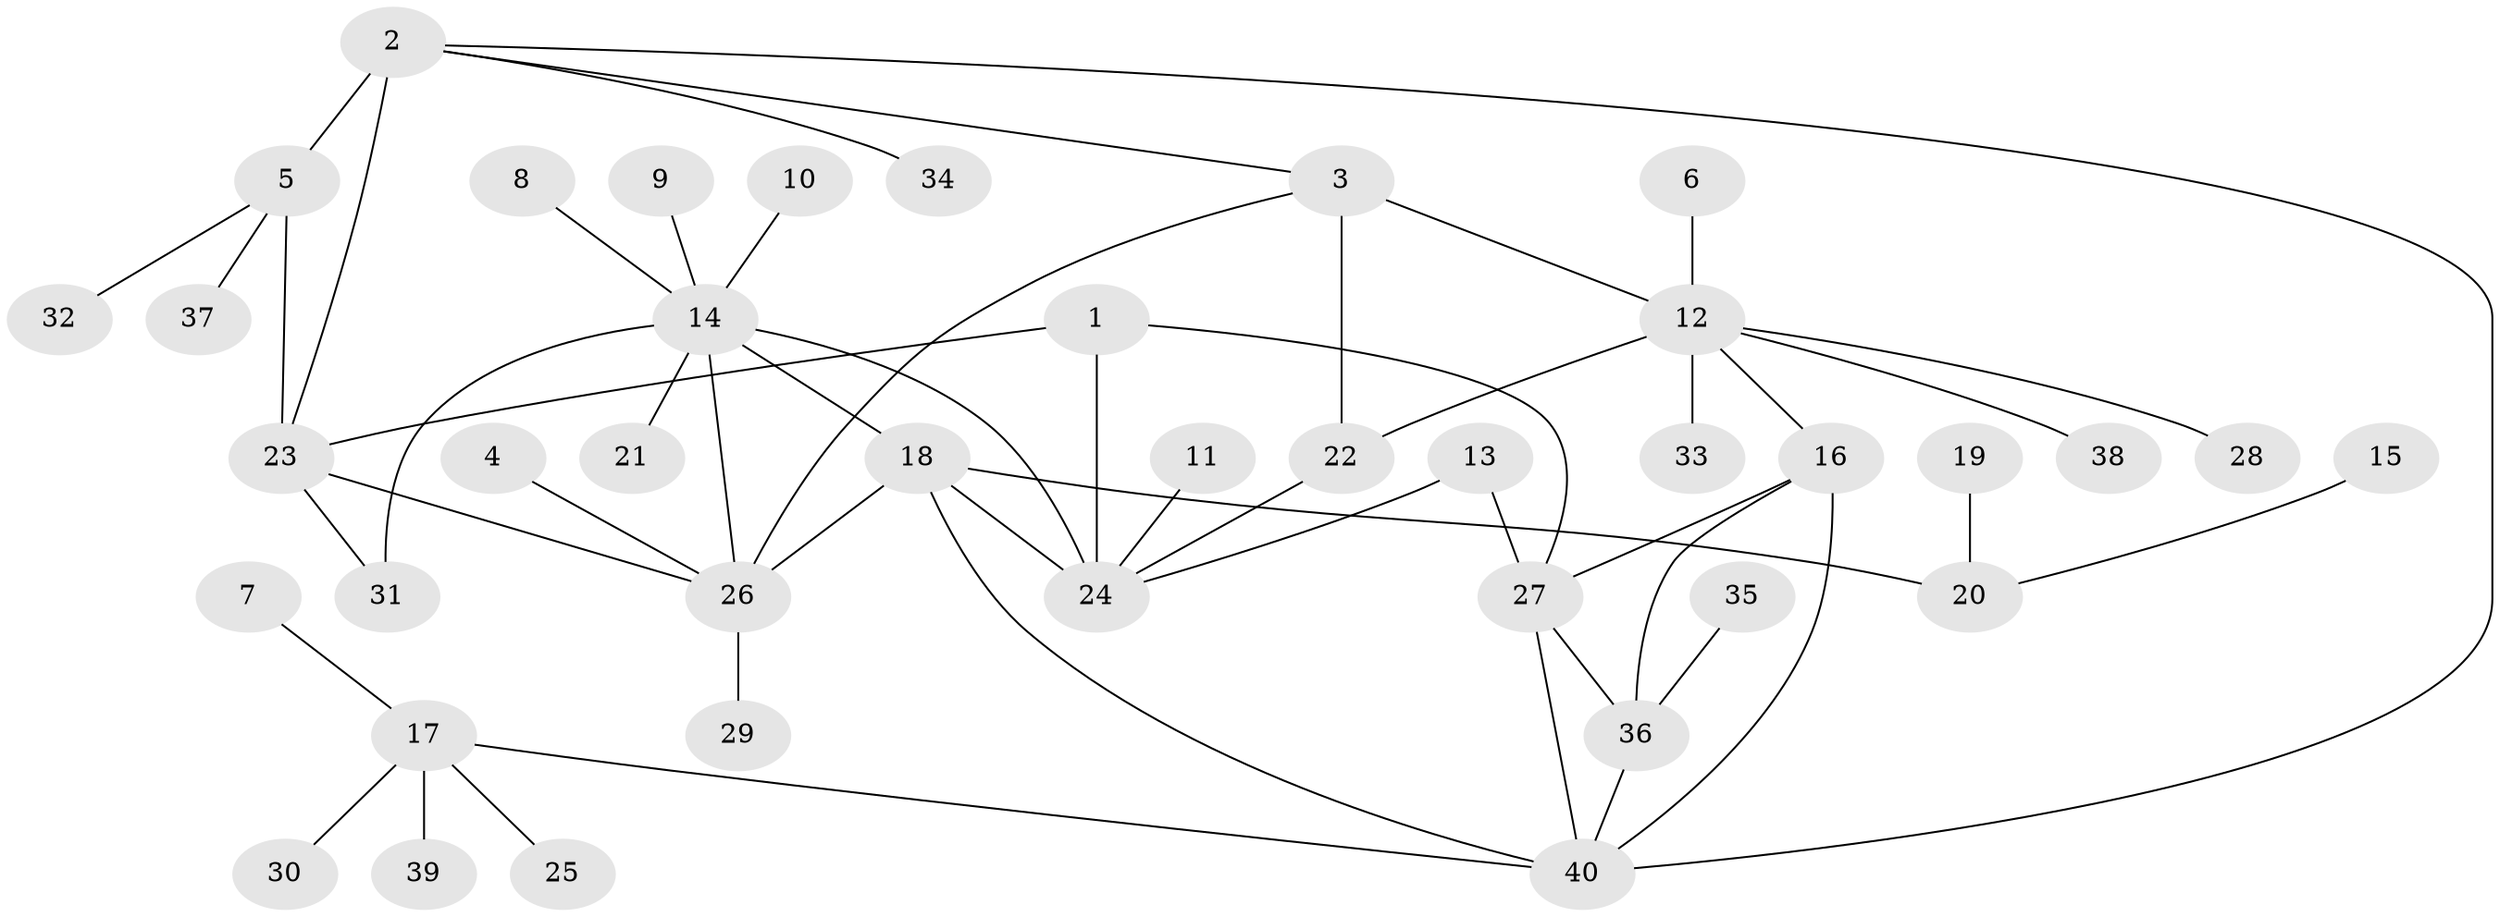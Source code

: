 // original degree distribution, {8: 0.025, 4: 0.05, 7: 0.0375, 6: 0.0375, 5: 0.075, 3: 0.0625, 9: 0.025, 10: 0.0125, 1: 0.575, 2: 0.1}
// Generated by graph-tools (version 1.1) at 2025/02/03/09/25 03:02:39]
// undirected, 40 vertices, 54 edges
graph export_dot {
graph [start="1"]
  node [color=gray90,style=filled];
  1;
  2;
  3;
  4;
  5;
  6;
  7;
  8;
  9;
  10;
  11;
  12;
  13;
  14;
  15;
  16;
  17;
  18;
  19;
  20;
  21;
  22;
  23;
  24;
  25;
  26;
  27;
  28;
  29;
  30;
  31;
  32;
  33;
  34;
  35;
  36;
  37;
  38;
  39;
  40;
  1 -- 23 [weight=1.0];
  1 -- 24 [weight=4.0];
  1 -- 27 [weight=1.0];
  2 -- 3 [weight=1.0];
  2 -- 5 [weight=2.0];
  2 -- 23 [weight=2.0];
  2 -- 34 [weight=1.0];
  2 -- 40 [weight=1.0];
  3 -- 12 [weight=2.0];
  3 -- 22 [weight=2.0];
  3 -- 26 [weight=1.0];
  4 -- 26 [weight=1.0];
  5 -- 23 [weight=1.0];
  5 -- 32 [weight=1.0];
  5 -- 37 [weight=1.0];
  6 -- 12 [weight=1.0];
  7 -- 17 [weight=1.0];
  8 -- 14 [weight=1.0];
  9 -- 14 [weight=1.0];
  10 -- 14 [weight=1.0];
  11 -- 24 [weight=1.0];
  12 -- 16 [weight=1.0];
  12 -- 22 [weight=1.0];
  12 -- 28 [weight=1.0];
  12 -- 33 [weight=1.0];
  12 -- 38 [weight=1.0];
  13 -- 24 [weight=1.0];
  13 -- 27 [weight=1.0];
  14 -- 18 [weight=2.0];
  14 -- 21 [weight=1.0];
  14 -- 24 [weight=1.0];
  14 -- 26 [weight=2.0];
  14 -- 31 [weight=1.0];
  15 -- 20 [weight=1.0];
  16 -- 27 [weight=1.0];
  16 -- 36 [weight=1.0];
  16 -- 40 [weight=1.0];
  17 -- 25 [weight=1.0];
  17 -- 30 [weight=1.0];
  17 -- 39 [weight=1.0];
  17 -- 40 [weight=1.0];
  18 -- 20 [weight=1.0];
  18 -- 24 [weight=1.0];
  18 -- 26 [weight=1.0];
  18 -- 40 [weight=1.0];
  19 -- 20 [weight=1.0];
  22 -- 24 [weight=1.0];
  23 -- 26 [weight=1.0];
  23 -- 31 [weight=1.0];
  26 -- 29 [weight=1.0];
  27 -- 36 [weight=1.0];
  27 -- 40 [weight=1.0];
  35 -- 36 [weight=1.0];
  36 -- 40 [weight=1.0];
}
